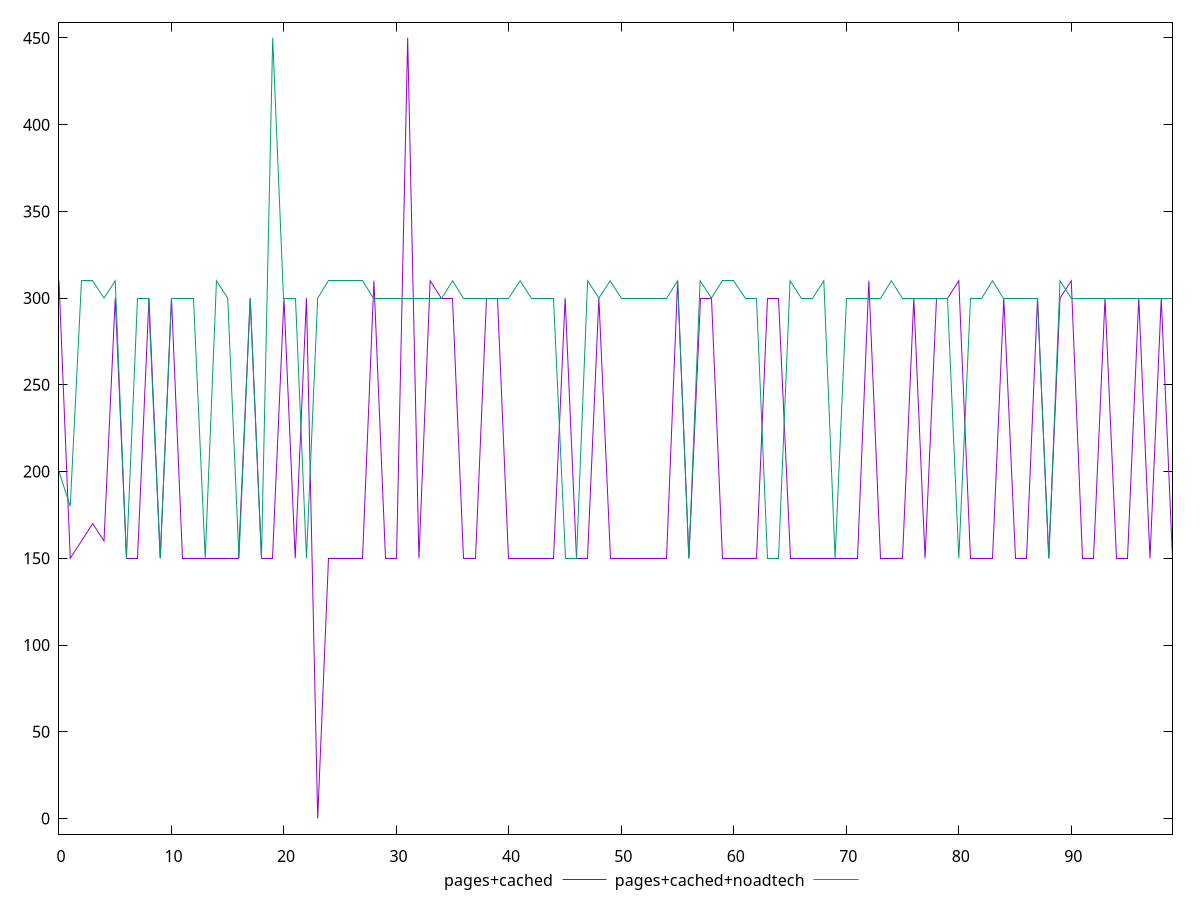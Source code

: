 reset

$pagesCached <<EOF
0 310
1 150
2 160
3 170
4 160
5 300
6 150
7 150
8 300
9 150
10 300
11 150
12 150
13 150
14 150
15 150
16 150
17 300
18 150
19 150
20 300
21 150
22 300
23 0
24 150
25 150
26 150
27 150
28 310
29 150
30 150
31 450
32 150
33 310
34 300
35 300
36 150
37 150
38 300
39 300
40 150
41 150
42 150
43 150
44 150
45 300
46 150
47 150
48 300
49 150
50 150
51 150
52 150
53 150
54 150
55 310
56 150
57 300
58 300
59 150
60 150
61 150
62 150
63 300
64 300
65 150
66 150
67 150
68 150
69 150
70 150
71 150
72 310
73 150
74 150
75 150
76 300
77 150
78 300
79 300
80 310
81 150
82 150
83 150
84 300
85 150
86 150
87 300
88 150
89 300
90 310
91 150
92 150
93 300
94 150
95 150
96 300
97 150
98 300
99 150
EOF

$pagesCachedNoadtech <<EOF
0 200
1 180
2 310
3 310
4 300
5 310
6 150
7 300
8 300
9 150
10 300
11 300
12 300
13 150
14 310
15 300
16 150
17 300
18 150
19 450
20 300
21 300
22 150
23 300
24 310
25 310
26 310
27 310
28 300
29 300
30 300
31 300
32 300
33 300
34 300
35 310
36 300
37 300
38 300
39 300
40 300
41 310
42 300
43 300
44 300
45 150
46 150
47 310
48 300
49 310
50 300
51 300
52 300
53 300
54 300
55 310
56 150
57 310
58 300
59 310
60 310
61 300
62 300
63 150
64 150
65 310
66 300
67 300
68 310
69 150
70 300
71 300
72 300
73 300
74 310
75 300
76 300
77 300
78 300
79 300
80 150
81 300
82 300
83 310
84 300
85 300
86 300
87 300
88 150
89 310
90 300
91 300
92 300
93 300
94 300
95 300
96 300
97 300
98 300
99 300
EOF

set key outside below
set xrange [0:99]
set yrange [-9:459]
set trange [-9:459]
set terminal svg size 640, 520 enhanced background rgb 'white'
set output "report_00017_2021-02-10T15-08-03.406Z/offscreen-images/comparison/line/1_vs_2.svg"

plot $pagesCached title "pages+cached" with line, \
     $pagesCachedNoadtech title "pages+cached+noadtech" with line

reset
